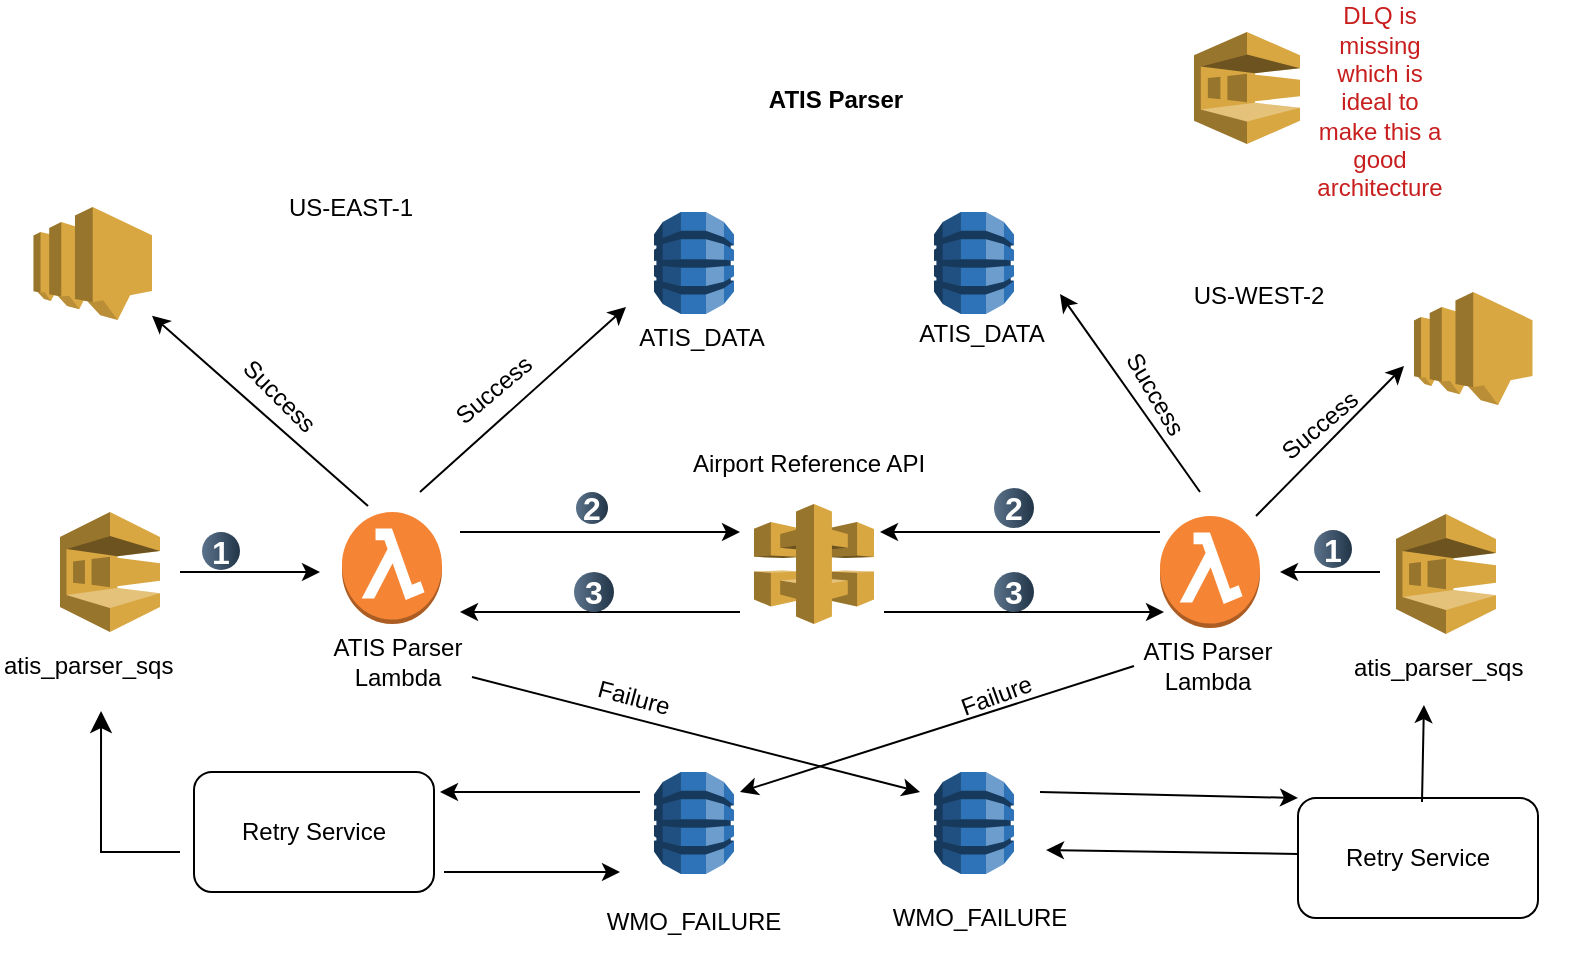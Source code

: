 <mxfile version="28.2.3">
  <diagram name="Page-1" id="XJQzdTubCrK1rBcKPcMS">
    <mxGraphModel dx="786" dy="1563" grid="0" gridSize="10" guides="1" tooltips="1" connect="1" arrows="1" fold="1" page="1" pageScale="1" pageWidth="850" pageHeight="1100" math="0" shadow="0">
      <root>
        <mxCell id="0" />
        <mxCell id="1" parent="0" />
        <mxCell id="s0ba7kLXqi5IzmDwBceu-1" value="" style="outlineConnect=0;dashed=0;verticalLabelPosition=bottom;verticalAlign=top;align=center;html=1;shape=mxgraph.aws3.sqs;fillColor=#D9A741;gradientColor=none;" parent="1" vertex="1">
          <mxGeometry x="80" y="230" width="50" height="60" as="geometry" />
        </mxCell>
        <mxCell id="s0ba7kLXqi5IzmDwBceu-2" value="" style="outlineConnect=0;dashed=0;verticalLabelPosition=bottom;verticalAlign=top;align=center;html=1;shape=mxgraph.aws3.lambda_function;fillColor=#F58534;gradientColor=none;" parent="1" vertex="1">
          <mxGeometry x="221" y="230" width="50" height="56" as="geometry" />
        </mxCell>
        <mxCell id="s0ba7kLXqi5IzmDwBceu-3" value="" style="outlineConnect=0;dashed=0;verticalLabelPosition=bottom;verticalAlign=top;align=center;html=1;shape=mxgraph.aws3.api_gateway;fillColor=#D9A741;gradientColor=none;" parent="1" vertex="1">
          <mxGeometry x="427" y="226" width="60" height="60" as="geometry" />
        </mxCell>
        <mxCell id="s0ba7kLXqi5IzmDwBceu-4" value="" style="outlineConnect=0;dashed=0;verticalLabelPosition=bottom;verticalAlign=top;align=center;html=1;shape=mxgraph.aws3.dynamo_db;fillColor=#2E73B8;gradientColor=none;" parent="1" vertex="1">
          <mxGeometry x="377" y="80" width="40" height="51" as="geometry" />
        </mxCell>
        <mxCell id="s0ba7kLXqi5IzmDwBceu-5" value="" style="outlineConnect=0;dashed=0;verticalLabelPosition=bottom;verticalAlign=top;align=center;html=1;shape=mxgraph.aws3.dynamo_db;fillColor=#2E73B8;gradientColor=none;" parent="1" vertex="1">
          <mxGeometry x="377" y="360" width="40" height="51" as="geometry" />
        </mxCell>
        <mxCell id="s0ba7kLXqi5IzmDwBceu-6" value="" style="outlineConnect=0;dashed=0;verticalLabelPosition=bottom;verticalAlign=top;align=center;html=1;shape=mxgraph.aws3.lambda_function;fillColor=#F58534;gradientColor=none;" parent="1" vertex="1">
          <mxGeometry x="630" y="232" width="50" height="56" as="geometry" />
        </mxCell>
        <mxCell id="s0ba7kLXqi5IzmDwBceu-7" value="" style="outlineConnect=0;dashed=0;verticalLabelPosition=bottom;verticalAlign=top;align=center;html=1;shape=mxgraph.aws3.dynamo_db;fillColor=#2E73B8;gradientColor=none;" parent="1" vertex="1">
          <mxGeometry x="517" y="80" width="40" height="51" as="geometry" />
        </mxCell>
        <mxCell id="s0ba7kLXqi5IzmDwBceu-8" value="" style="outlineConnect=0;dashed=0;verticalLabelPosition=bottom;verticalAlign=top;align=center;html=1;shape=mxgraph.aws3.dynamo_db;fillColor=#2E73B8;gradientColor=none;" parent="1" vertex="1">
          <mxGeometry x="517" y="360" width="40" height="51" as="geometry" />
        </mxCell>
        <mxCell id="s0ba7kLXqi5IzmDwBceu-9" value="ATIS Parser Lambda" style="text;html=1;align=center;verticalAlign=middle;whiteSpace=wrap;rounded=0;" parent="1" vertex="1">
          <mxGeometry x="212" y="290" width="74" height="30" as="geometry" />
        </mxCell>
        <mxCell id="s0ba7kLXqi5IzmDwBceu-10" value="ATIS Parser Lambda" style="text;html=1;align=center;verticalAlign=middle;whiteSpace=wrap;rounded=0;" parent="1" vertex="1">
          <mxGeometry x="617" y="292" width="74" height="30" as="geometry" />
        </mxCell>
        <mxCell id="s0ba7kLXqi5IzmDwBceu-11" value="atis_parser_sqs" style="text;whiteSpace=wrap;" parent="1" vertex="1">
          <mxGeometry x="50" y="293" width="120" height="40" as="geometry" />
        </mxCell>
        <mxCell id="s0ba7kLXqi5IzmDwBceu-12" value="" style="outlineConnect=0;dashed=0;verticalLabelPosition=bottom;verticalAlign=top;align=center;html=1;shape=mxgraph.aws3.sqs;fillColor=#D9A741;gradientColor=none;" parent="1" vertex="1">
          <mxGeometry x="748" y="231" width="50" height="60" as="geometry" />
        </mxCell>
        <mxCell id="s0ba7kLXqi5IzmDwBceu-13" value="atis_parser_sqs" style="text;whiteSpace=wrap;" parent="1" vertex="1">
          <mxGeometry x="725" y="294" width="120" height="40" as="geometry" />
        </mxCell>
        <mxCell id="s0ba7kLXqi5IzmDwBceu-14" value="" style="endArrow=classic;html=1;rounded=0;" parent="1" edge="1">
          <mxGeometry width="50" height="50" relative="1" as="geometry">
            <mxPoint x="280" y="240" as="sourcePoint" />
            <mxPoint x="420" y="240" as="targetPoint" />
          </mxGeometry>
        </mxCell>
        <mxCell id="s0ba7kLXqi5IzmDwBceu-15" value="" style="endArrow=classic;html=1;rounded=0;" parent="1" edge="1">
          <mxGeometry width="50" height="50" relative="1" as="geometry">
            <mxPoint x="140" y="260" as="sourcePoint" />
            <mxPoint x="210" y="260" as="targetPoint" />
          </mxGeometry>
        </mxCell>
        <mxCell id="s0ba7kLXqi5IzmDwBceu-16" value="" style="endArrow=classic;html=1;rounded=0;" parent="1" edge="1">
          <mxGeometry width="50" height="50" relative="1" as="geometry">
            <mxPoint x="420" y="280" as="sourcePoint" />
            <mxPoint x="280" y="280" as="targetPoint" />
          </mxGeometry>
        </mxCell>
        <mxCell id="s0ba7kLXqi5IzmDwBceu-17" value="" style="endArrow=classic;html=1;rounded=0;" parent="1" edge="1">
          <mxGeometry width="50" height="50" relative="1" as="geometry">
            <mxPoint x="630" y="240" as="sourcePoint" />
            <mxPoint x="490" y="240" as="targetPoint" />
          </mxGeometry>
        </mxCell>
        <mxCell id="s0ba7kLXqi5IzmDwBceu-18" value="" style="endArrow=classic;html=1;rounded=0;" parent="1" edge="1">
          <mxGeometry width="50" height="50" relative="1" as="geometry">
            <mxPoint x="492" y="280" as="sourcePoint" />
            <mxPoint x="632" y="280" as="targetPoint" />
          </mxGeometry>
        </mxCell>
        <mxCell id="s0ba7kLXqi5IzmDwBceu-19" value="" style="endArrow=classic;html=1;rounded=0;" parent="1" edge="1">
          <mxGeometry width="50" height="50" relative="1" as="geometry">
            <mxPoint x="740" y="260" as="sourcePoint" />
            <mxPoint x="690" y="260" as="targetPoint" />
          </mxGeometry>
        </mxCell>
        <mxCell id="s0ba7kLXqi5IzmDwBceu-23" value="ATIS_DATA" style="text;html=1;align=center;verticalAlign=middle;whiteSpace=wrap;rounded=0;" parent="1" vertex="1">
          <mxGeometry x="371" y="128" width="60" height="30" as="geometry" />
        </mxCell>
        <mxCell id="s0ba7kLXqi5IzmDwBceu-24" value="ATIS_DATA" style="text;html=1;align=center;verticalAlign=middle;whiteSpace=wrap;rounded=0;" parent="1" vertex="1">
          <mxGeometry x="511" y="126" width="60" height="30" as="geometry" />
        </mxCell>
        <mxCell id="s0ba7kLXqi5IzmDwBceu-25" value="WMO_FAILURE" style="text;html=1;align=center;verticalAlign=middle;whiteSpace=wrap;rounded=0;" parent="1" vertex="1">
          <mxGeometry x="367" y="420" width="60" height="30" as="geometry" />
        </mxCell>
        <mxCell id="s0ba7kLXqi5IzmDwBceu-26" value="WMO_FAILURE" style="text;html=1;align=center;verticalAlign=middle;whiteSpace=wrap;rounded=0;" parent="1" vertex="1">
          <mxGeometry x="510" y="418" width="60" height="30" as="geometry" />
        </mxCell>
        <mxCell id="s0ba7kLXqi5IzmDwBceu-27" value="" style="endArrow=classic;html=1;rounded=0;entryX=-0.133;entryY=-0.017;entryDx=0;entryDy=0;entryPerimeter=0;" parent="1" target="s0ba7kLXqi5IzmDwBceu-23" edge="1">
          <mxGeometry width="50" height="50" relative="1" as="geometry">
            <mxPoint x="260" y="220" as="sourcePoint" />
            <mxPoint x="323" y="165" as="targetPoint" />
          </mxGeometry>
        </mxCell>
        <mxCell id="s0ba7kLXqi5IzmDwBceu-28" value="" style="endArrow=classic;html=1;rounded=0;entryX=1;entryY=0.5;entryDx=0;entryDy=0;" parent="1" edge="1">
          <mxGeometry width="50" height="50" relative="1" as="geometry">
            <mxPoint x="650" y="220" as="sourcePoint" />
            <mxPoint x="580" y="121" as="targetPoint" />
          </mxGeometry>
        </mxCell>
        <mxCell id="s0ba7kLXqi5IzmDwBceu-30" value="" style="endArrow=classic;html=1;rounded=0;exitX=1;exitY=0.75;exitDx=0;exitDy=0;" parent="1" source="s0ba7kLXqi5IzmDwBceu-9" edge="1">
          <mxGeometry width="50" height="50" relative="1" as="geometry">
            <mxPoint x="293" y="348" as="sourcePoint" />
            <mxPoint x="510" y="370" as="targetPoint" />
          </mxGeometry>
        </mxCell>
        <mxCell id="s0ba7kLXqi5IzmDwBceu-33" value="" style="endArrow=classic;html=1;rounded=0;exitX=0;exitY=0.5;exitDx=0;exitDy=0;" parent="1" source="s0ba7kLXqi5IzmDwBceu-10" edge="1">
          <mxGeometry width="50" height="50" relative="1" as="geometry">
            <mxPoint x="468" y="344" as="sourcePoint" />
            <mxPoint x="420" y="370" as="targetPoint" />
          </mxGeometry>
        </mxCell>
        <mxCell id="s0ba7kLXqi5IzmDwBceu-35" value="ATIS Parser" style="text;html=1;align=center;verticalAlign=middle;whiteSpace=wrap;rounded=0;fontStyle=1" parent="1" vertex="1">
          <mxGeometry x="343" y="9" width="250" height="30" as="geometry" />
        </mxCell>
        <mxCell id="s0ba7kLXqi5IzmDwBceu-36" value="Success" style="text;html=1;align=center;verticalAlign=middle;whiteSpace=wrap;rounded=0;rotation=-40;" parent="1" vertex="1">
          <mxGeometry x="267" y="154" width="60" height="30" as="geometry" />
        </mxCell>
        <mxCell id="s0ba7kLXqi5IzmDwBceu-37" value="Success" style="text;html=1;align=center;verticalAlign=middle;whiteSpace=wrap;rounded=0;rotation=60;" parent="1" vertex="1">
          <mxGeometry x="597.623" y="155.774" width="60" height="30" as="geometry" />
        </mxCell>
        <mxCell id="s0ba7kLXqi5IzmDwBceu-38" value="Retry Service" style="rounded=1;whiteSpace=wrap;html=1;" parent="1" vertex="1">
          <mxGeometry x="147" y="360" width="120" height="60" as="geometry" />
        </mxCell>
        <mxCell id="s0ba7kLXqi5IzmDwBceu-41" value="" style="edgeStyle=segmentEdgeStyle;endArrow=classic;html=1;curved=0;rounded=0;endSize=8;startSize=8;entryX=0.421;entryY=0.913;entryDx=0;entryDy=0;entryPerimeter=0;" parent="1" target="s0ba7kLXqi5IzmDwBceu-11" edge="1">
          <mxGeometry width="50" height="50" relative="1" as="geometry">
            <mxPoint x="140" y="400" as="sourcePoint" />
            <mxPoint x="100" y="340" as="targetPoint" />
          </mxGeometry>
        </mxCell>
        <mxCell id="s0ba7kLXqi5IzmDwBceu-42" value="" style="endArrow=classic;html=1;rounded=0;" parent="1" edge="1">
          <mxGeometry width="50" height="50" relative="1" as="geometry">
            <mxPoint x="272" y="410" as="sourcePoint" />
            <mxPoint x="360" y="410" as="targetPoint" />
          </mxGeometry>
        </mxCell>
        <mxCell id="s0ba7kLXqi5IzmDwBceu-43" value="" style="endArrow=classic;html=1;rounded=0;" parent="1" edge="1">
          <mxGeometry width="50" height="50" relative="1" as="geometry">
            <mxPoint x="370" y="370" as="sourcePoint" />
            <mxPoint x="270" y="370" as="targetPoint" />
          </mxGeometry>
        </mxCell>
        <mxCell id="s0ba7kLXqi5IzmDwBceu-44" value="Retry Service" style="rounded=1;whiteSpace=wrap;html=1;" parent="1" vertex="1">
          <mxGeometry x="699" y="373" width="120" height="60" as="geometry" />
        </mxCell>
        <mxCell id="s0ba7kLXqi5IzmDwBceu-45" value="" style="endArrow=classic;html=1;rounded=0;entryX=0;entryY=0;entryDx=0;entryDy=0;" parent="1" target="s0ba7kLXqi5IzmDwBceu-44" edge="1">
          <mxGeometry width="50" height="50" relative="1" as="geometry">
            <mxPoint x="570" y="370" as="sourcePoint" />
            <mxPoint x="678" y="380" as="targetPoint" />
          </mxGeometry>
        </mxCell>
        <mxCell id="s0ba7kLXqi5IzmDwBceu-46" value="" style="endArrow=classic;html=1;rounded=0;exitX=0.6;exitY=-0.033;exitDx=0;exitDy=0;exitPerimeter=0;entryX=0.308;entryY=0.813;entryDx=0;entryDy=0;entryPerimeter=0;" parent="1" target="s0ba7kLXqi5IzmDwBceu-13" edge="1">
          <mxGeometry width="50" height="50" relative="1" as="geometry">
            <mxPoint x="761" y="375.02" as="sourcePoint" />
            <mxPoint x="770.411" y="334" as="targetPoint" />
          </mxGeometry>
        </mxCell>
        <mxCell id="s0ba7kLXqi5IzmDwBceu-48" value="" style="endArrow=classic;html=1;rounded=0;exitX=0;exitY=0.5;exitDx=0;exitDy=0;" parent="1" edge="1">
          <mxGeometry width="50" height="50" relative="1" as="geometry">
            <mxPoint x="699" y="401" as="sourcePoint" />
            <mxPoint x="573" y="399" as="targetPoint" />
          </mxGeometry>
        </mxCell>
        <mxCell id="s0ba7kLXqi5IzmDwBceu-49" value="1" style="ellipse;whiteSpace=wrap;html=1;aspect=fixed;rotation=0;gradientColor=#223548;strokeColor=none;gradientDirection=east;fillColor=#5b738b;rounded=0;pointerEvents=0;fontFamily=Helvetica;fontSize=16;fontColor=#FFFFFF;spacingTop=4;spacingBottom=4;spacingLeft=4;spacingRight=4;points=[];fontStyle=1" parent="1" vertex="1">
          <mxGeometry x="151" y="240" width="19" height="19" as="geometry" />
        </mxCell>
        <mxCell id="s0ba7kLXqi5IzmDwBceu-50" value="2" style="ellipse;whiteSpace=wrap;html=1;aspect=fixed;rotation=0;gradientColor=#223548;strokeColor=none;gradientDirection=east;fillColor=#5b738b;rounded=0;pointerEvents=0;fontFamily=Helvetica;fontSize=16;fontColor=#FFFFFF;spacingTop=4;spacingBottom=4;spacingLeft=4;spacingRight=4;points=[];fontStyle=1" parent="1" vertex="1">
          <mxGeometry x="338" y="220" width="16" height="16" as="geometry" />
        </mxCell>
        <mxCell id="s0ba7kLXqi5IzmDwBceu-51" value="3" style="ellipse;whiteSpace=wrap;html=1;aspect=fixed;rotation=0;gradientColor=#223548;strokeColor=none;gradientDirection=east;fillColor=#5b738b;rounded=0;pointerEvents=0;fontFamily=Helvetica;fontSize=16;fontColor=#FFFFFF;spacingTop=4;spacingBottom=4;spacingLeft=4;spacingRight=4;points=[];fontStyle=1" parent="1" vertex="1">
          <mxGeometry x="337" y="260" width="20" height="20" as="geometry" />
        </mxCell>
        <mxCell id="s0ba7kLXqi5IzmDwBceu-52" value="1" style="ellipse;whiteSpace=wrap;html=1;aspect=fixed;rotation=0;gradientColor=#223548;strokeColor=none;gradientDirection=east;fillColor=#5b738b;rounded=0;pointerEvents=0;fontFamily=Helvetica;fontSize=16;fontColor=#FFFFFF;spacingTop=4;spacingBottom=4;spacingLeft=4;spacingRight=4;points=[];fontStyle=1" parent="1" vertex="1">
          <mxGeometry x="707" y="239" width="19" height="19" as="geometry" />
        </mxCell>
        <mxCell id="s0ba7kLXqi5IzmDwBceu-53" value="2" style="ellipse;whiteSpace=wrap;html=1;aspect=fixed;rotation=0;gradientColor=#223548;strokeColor=none;gradientDirection=east;fillColor=#5b738b;rounded=0;pointerEvents=0;fontFamily=Helvetica;fontSize=16;fontColor=#FFFFFF;spacingTop=4;spacingBottom=4;spacingLeft=4;spacingRight=4;points=[];fontStyle=1" parent="1" vertex="1">
          <mxGeometry x="547" y="218" width="20" height="20" as="geometry" />
        </mxCell>
        <mxCell id="s0ba7kLXqi5IzmDwBceu-54" value="3" style="ellipse;whiteSpace=wrap;html=1;aspect=fixed;rotation=0;gradientColor=#223548;strokeColor=none;gradientDirection=east;fillColor=#5b738b;rounded=0;pointerEvents=0;fontFamily=Helvetica;fontSize=16;fontColor=#FFFFFF;spacingTop=4;spacingBottom=4;spacingLeft=4;spacingRight=4;points=[];fontStyle=1" parent="1" vertex="1">
          <mxGeometry x="547" y="260" width="20" height="20" as="geometry" />
        </mxCell>
        <mxCell id="s0ba7kLXqi5IzmDwBceu-55" value="Failure" style="text;html=1;align=center;verticalAlign=middle;whiteSpace=wrap;rounded=0;rotation=15;" parent="1" vertex="1">
          <mxGeometry x="337" y="308" width="60" height="30" as="geometry" />
        </mxCell>
        <mxCell id="s0ba7kLXqi5IzmDwBceu-56" value="Failure" style="text;html=1;align=center;verticalAlign=middle;whiteSpace=wrap;rounded=0;rotation=-20;" parent="1" vertex="1">
          <mxGeometry x="509.57" y="307.47" width="77.14" height="30" as="geometry" />
        </mxCell>
        <mxCell id="jEZvGeoOks8BfHwgp4Ao-3" value="Airport Reference API" style="text;html=1;align=center;verticalAlign=middle;whiteSpace=wrap;rounded=0;" parent="1" vertex="1">
          <mxGeometry x="392" y="191" width="125" height="30" as="geometry" />
        </mxCell>
        <mxCell id="jEZvGeoOks8BfHwgp4Ao-4" value="" style="outlineConnect=0;dashed=0;verticalLabelPosition=bottom;verticalAlign=top;align=center;html=1;shape=mxgraph.aws3.sqs;fillColor=#D9A741;gradientColor=none;" parent="1" vertex="1">
          <mxGeometry x="647" y="-10" width="53" height="56" as="geometry" />
        </mxCell>
        <mxCell id="jEZvGeoOks8BfHwgp4Ao-5" value="DLQ is missing which is ideal to make this a good architecture" style="text;html=1;align=center;verticalAlign=middle;whiteSpace=wrap;rounded=0;fontColor=light-dark(#c81e1e, #ededed);" parent="1" vertex="1">
          <mxGeometry x="710" y="10" width="60" height="30" as="geometry" />
        </mxCell>
        <mxCell id="Lk0nhtXzT3Qk_5yG5pPB-1" value="" style="outlineConnect=0;dashed=0;verticalLabelPosition=bottom;verticalAlign=top;align=center;html=1;shape=mxgraph.aws3.sns;fillColor=#D9A741;gradientColor=none;" vertex="1" parent="1">
          <mxGeometry x="66.75" y="77.5" width="59.25" height="56.5" as="geometry" />
        </mxCell>
        <mxCell id="Lk0nhtXzT3Qk_5yG5pPB-2" value="" style="endArrow=classic;html=1;rounded=0;" edge="1" parent="1" target="Lk0nhtXzT3Qk_5yG5pPB-1">
          <mxGeometry width="50" height="50" relative="1" as="geometry">
            <mxPoint x="234" y="227" as="sourcePoint" />
            <mxPoint x="216" y="136" as="targetPoint" />
          </mxGeometry>
        </mxCell>
        <mxCell id="Lk0nhtXzT3Qk_5yG5pPB-3" value="Success" style="text;html=1;align=center;verticalAlign=middle;whiteSpace=wrap;rounded=0;rotation=45;" vertex="1" parent="1">
          <mxGeometry x="159.623" y="156.774" width="60" height="30" as="geometry" />
        </mxCell>
        <mxCell id="Lk0nhtXzT3Qk_5yG5pPB-4" value="" style="outlineConnect=0;dashed=0;verticalLabelPosition=bottom;verticalAlign=top;align=center;html=1;shape=mxgraph.aws3.sns;fillColor=#D9A741;gradientColor=none;" vertex="1" parent="1">
          <mxGeometry x="757" y="120" width="59.25" height="56.5" as="geometry" />
        </mxCell>
        <mxCell id="Lk0nhtXzT3Qk_5yG5pPB-5" value="" style="endArrow=classic;html=1;rounded=0;" edge="1" parent="1">
          <mxGeometry width="50" height="50" relative="1" as="geometry">
            <mxPoint x="678" y="232" as="sourcePoint" />
            <mxPoint x="752" y="157" as="targetPoint" />
          </mxGeometry>
        </mxCell>
        <mxCell id="Lk0nhtXzT3Qk_5yG5pPB-6" value="Success" style="text;html=1;align=center;verticalAlign=middle;whiteSpace=wrap;rounded=0;rotation=-40;" vertex="1" parent="1">
          <mxGeometry x="679.623" y="171.774" width="60" height="30" as="geometry" />
        </mxCell>
        <mxCell id="Lk0nhtXzT3Qk_5yG5pPB-7" value="US-EAST-1" style="text;html=1;align=center;verticalAlign=middle;whiteSpace=wrap;rounded=0;" vertex="1" parent="1">
          <mxGeometry x="190" y="63" width="71" height="30" as="geometry" />
        </mxCell>
        <mxCell id="Lk0nhtXzT3Qk_5yG5pPB-8" value="US-WEST-2" style="text;html=1;align=center;verticalAlign=middle;whiteSpace=wrap;rounded=0;" vertex="1" parent="1">
          <mxGeometry x="644" y="107" width="71" height="30" as="geometry" />
        </mxCell>
      </root>
    </mxGraphModel>
  </diagram>
</mxfile>
